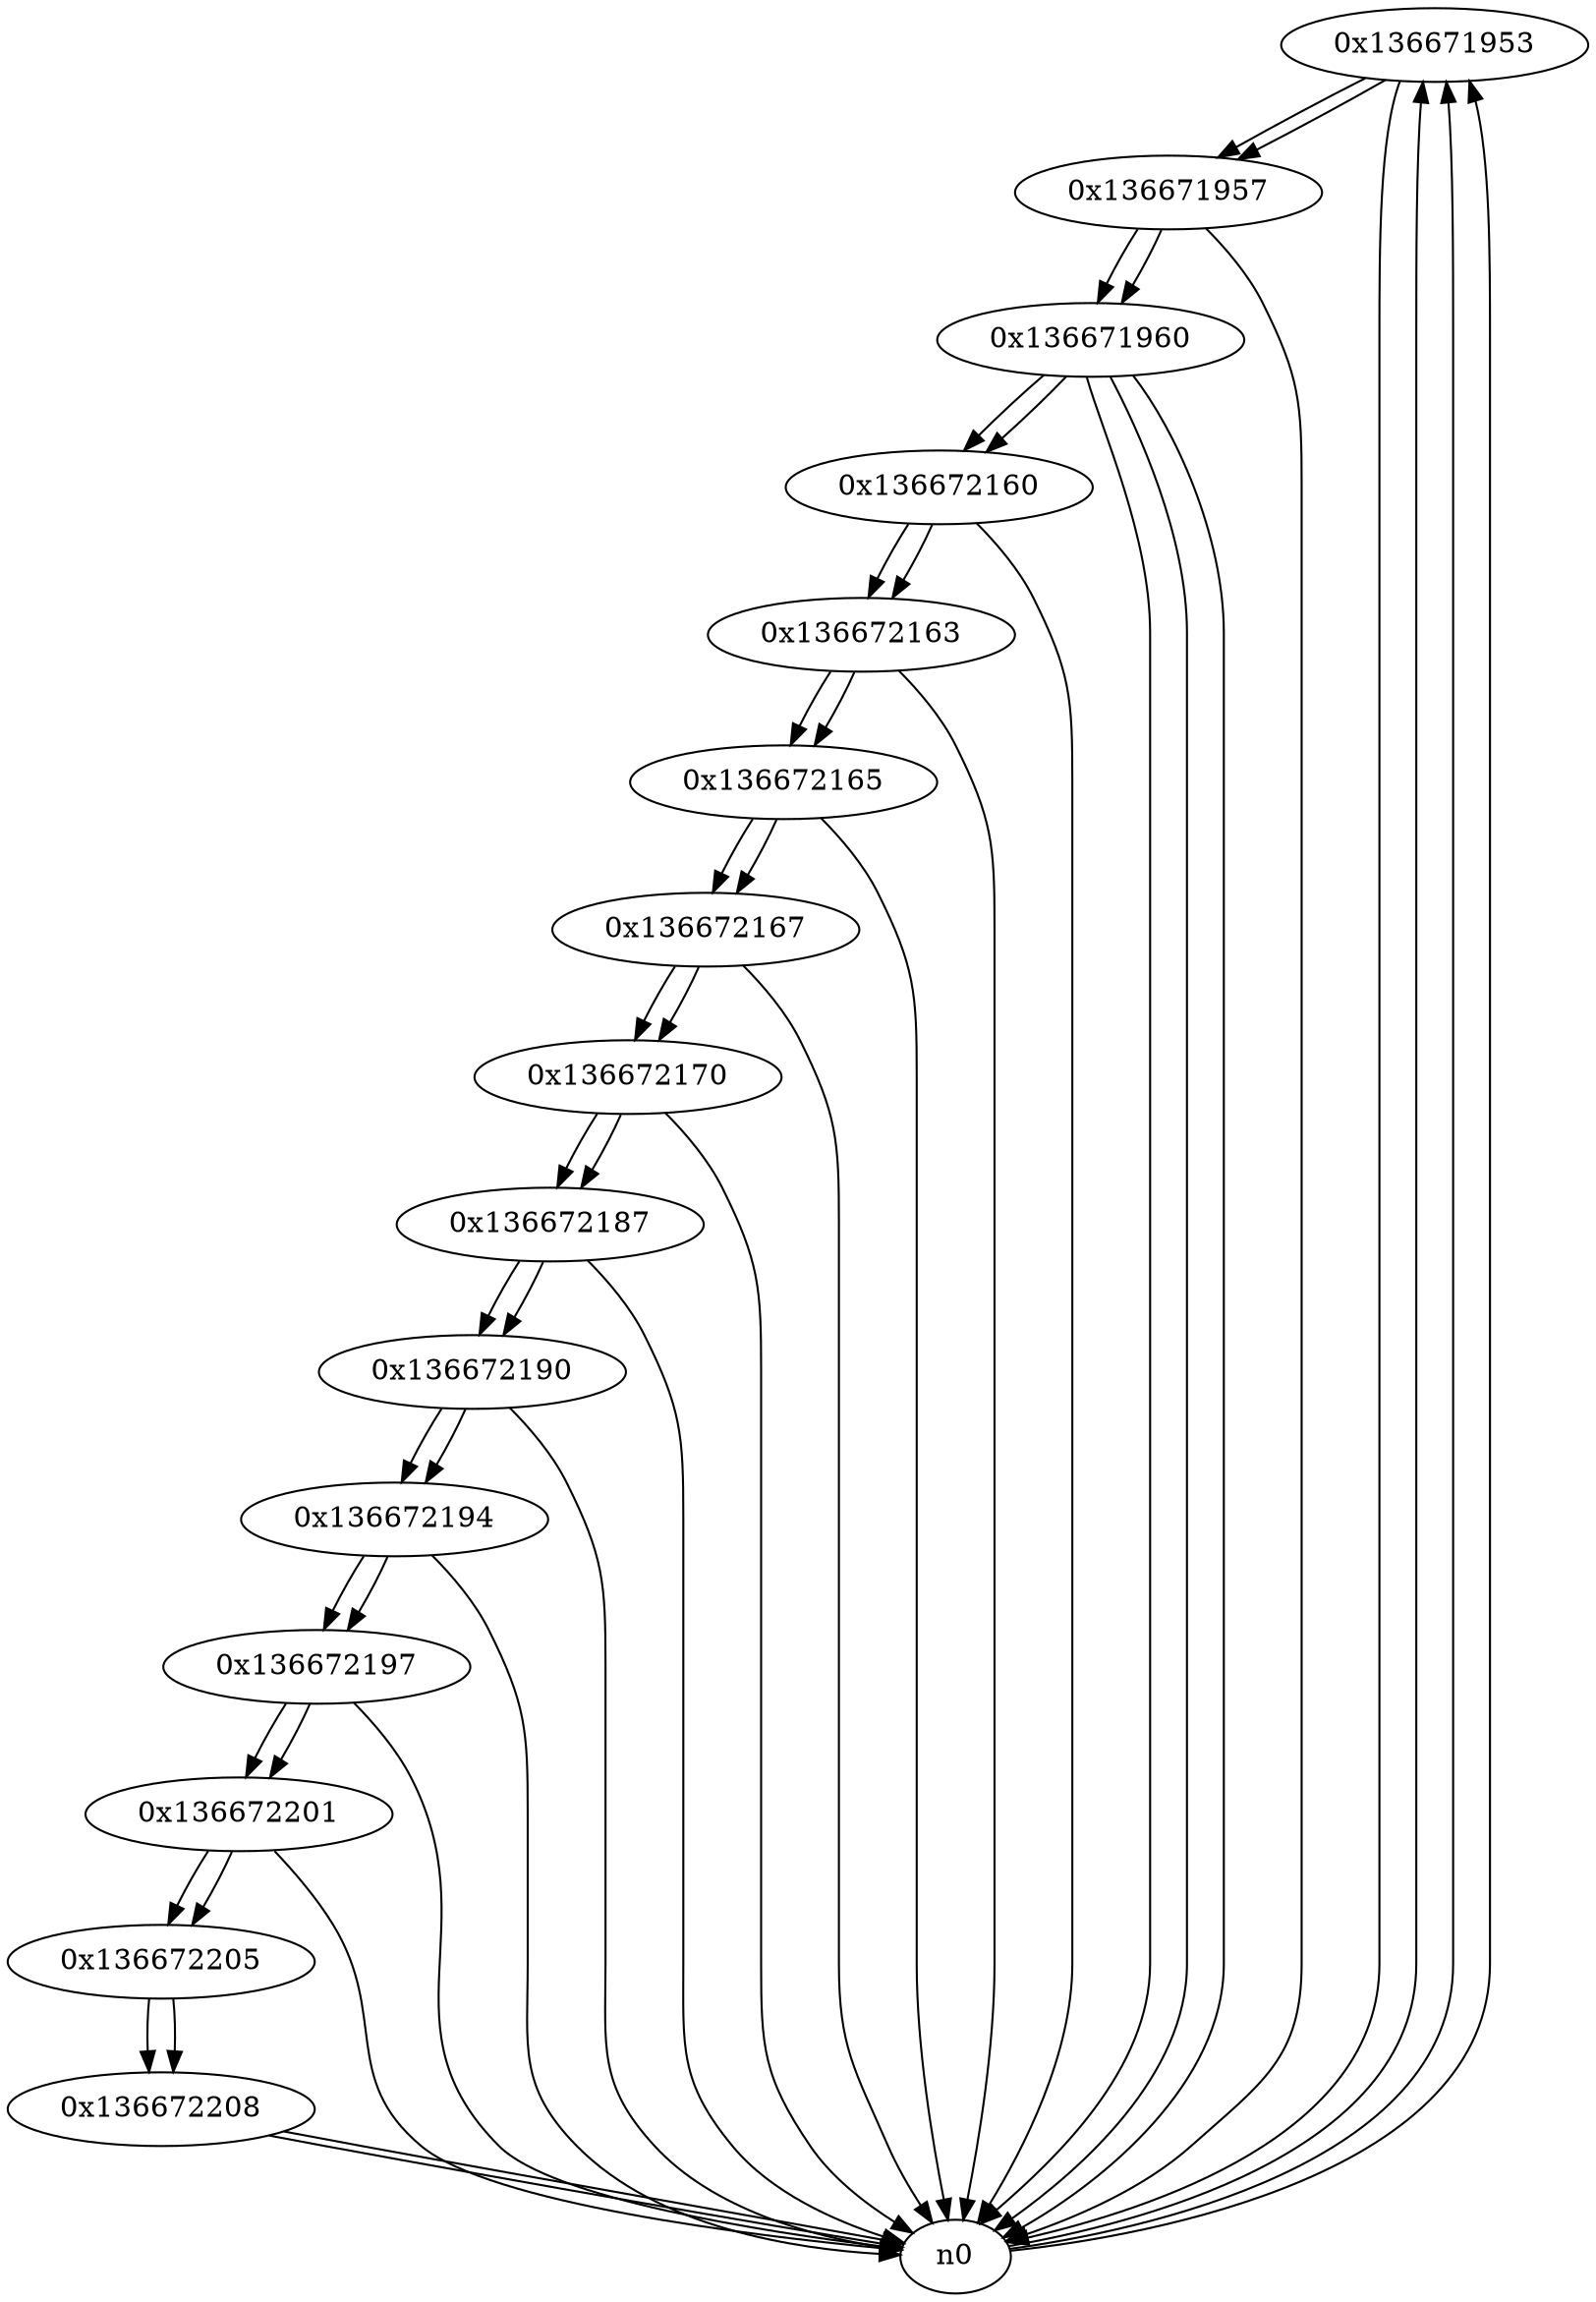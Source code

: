 digraph G{
/* nodes */
  n1 [label="0x136671953"]
  n2 [label="0x136671957"]
  n3 [label="0x136671960"]
  n4 [label="0x136672160"]
  n5 [label="0x136672163"]
  n6 [label="0x136672165"]
  n7 [label="0x136672167"]
  n8 [label="0x136672170"]
  n9 [label="0x136672187"]
  n10 [label="0x136672190"]
  n11 [label="0x136672194"]
  n12 [label="0x136672197"]
  n13 [label="0x136672201"]
  n14 [label="0x136672205"]
  n15 [label="0x136672208"]
/* edges */
n1 -> n2;
n1 -> n0;
n0 -> n1;
n0 -> n1;
n0 -> n1;
n2 -> n3;
n2 -> n0;
n1 -> n2;
n3 -> n4;
n3 -> n0;
n3 -> n0;
n3 -> n0;
n2 -> n3;
n4 -> n5;
n4 -> n0;
n3 -> n4;
n5 -> n6;
n5 -> n0;
n4 -> n5;
n6 -> n7;
n6 -> n0;
n5 -> n6;
n7 -> n8;
n7 -> n0;
n6 -> n7;
n8 -> n9;
n8 -> n0;
n7 -> n8;
n9 -> n10;
n9 -> n0;
n8 -> n9;
n10 -> n11;
n10 -> n0;
n9 -> n10;
n11 -> n12;
n11 -> n0;
n10 -> n11;
n12 -> n13;
n12 -> n0;
n11 -> n12;
n13 -> n14;
n13 -> n0;
n12 -> n13;
n14 -> n15;
n13 -> n14;
n15 -> n0;
n15 -> n0;
n14 -> n15;
}
